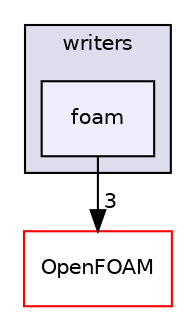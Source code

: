 digraph "src/surfMesh/writers/foam" {
  bgcolor=transparent;
  compound=true
  node [ fontsize="10", fontname="Helvetica"];
  edge [ labelfontsize="10", labelfontname="Helvetica"];
  subgraph clusterdir_b6066d0362f465208261eaa0f2129bc7 {
    graph [ bgcolor="#ddddee", pencolor="black", label="writers" fontname="Helvetica", fontsize="10", URL="dir_b6066d0362f465208261eaa0f2129bc7.html"]
  dir_75a8e106f62058f1633ba77459468b39 [shape=box, label="foam", style="filled", fillcolor="#eeeeff", pencolor="black", URL="dir_75a8e106f62058f1633ba77459468b39.html"];
  }
  dir_c5473ff19b20e6ec4dfe5c310b3778a8 [shape=box label="OpenFOAM" color="red" URL="dir_c5473ff19b20e6ec4dfe5c310b3778a8.html"];
  dir_75a8e106f62058f1633ba77459468b39->dir_c5473ff19b20e6ec4dfe5c310b3778a8 [headlabel="3", labeldistance=1.5 headhref="dir_003657_002151.html"];
}
